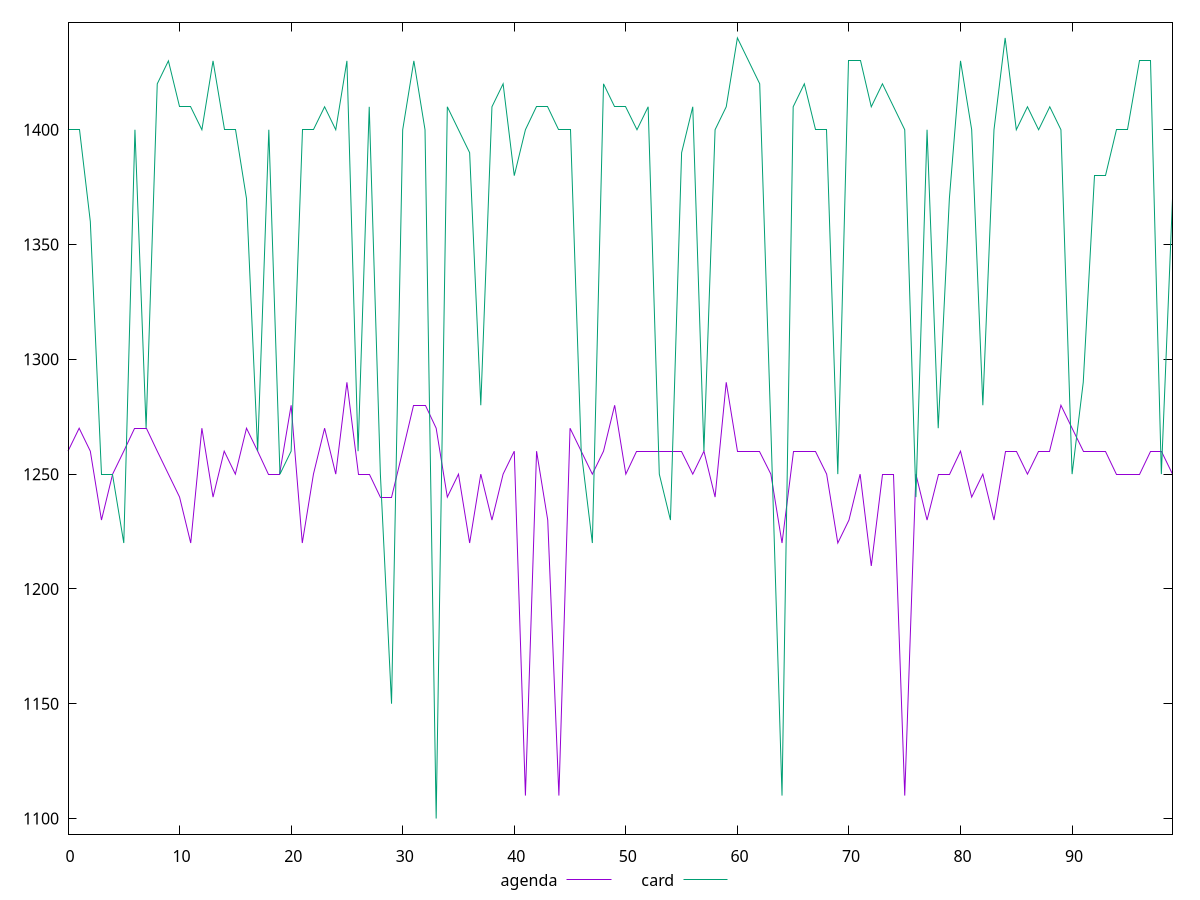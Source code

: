reset

$agenda <<EOF
0 1260
1 1270
2 1260
3 1230
4 1250
5 1260
6 1270
7 1270
8 1260
9 1250
10 1240
11 1220
12 1270
13 1240
14 1260
15 1250
16 1270
17 1260
18 1250
19 1250
20 1280
21 1220
22 1250
23 1270
24 1250
25 1290
26 1250
27 1250
28 1240
29 1240
30 1260
31 1280
32 1280
33 1270
34 1240
35 1250
36 1220
37 1250
38 1230
39 1250
40 1260
41 1110
42 1260
43 1230
44 1110
45 1270
46 1260
47 1250
48 1260
49 1280
50 1250
51 1260
52 1260
53 1260
54 1260
55 1260
56 1250
57 1260
58 1240
59 1290
60 1260
61 1260
62 1260
63 1250
64 1220
65 1260
66 1260
67 1260
68 1250
69 1220
70 1230
71 1250
72 1210
73 1250
74 1250
75 1110
76 1250
77 1230
78 1250
79 1250
80 1260
81 1240
82 1250
83 1230
84 1260
85 1260
86 1250
87 1260
88 1260
89 1280
90 1270
91 1260
92 1260
93 1260
94 1250
95 1250
96 1250
97 1260
98 1260
99 1250
EOF

$card <<EOF
0 1400
1 1400
2 1360
3 1250
4 1250
5 1220
6 1400
7 1270
8 1420
9 1430
10 1410
11 1410
12 1400
13 1430
14 1400
15 1400
16 1370
17 1260
18 1400
19 1250
20 1260
21 1400
22 1400
23 1410
24 1400
25 1430
26 1260
27 1410
28 1250
29 1150
30 1400
31 1430
32 1400
33 1100
34 1410
35 1400
36 1390
37 1280
38 1410
39 1420
40 1380
41 1400
42 1410
43 1410
44 1400
45 1400
46 1260
47 1220
48 1420
49 1410
50 1410
51 1400
52 1410
53 1250
54 1230
55 1390
56 1410
57 1260
58 1400
59 1410
60 1440
62 1420
63 1270
64 1110
65 1410
66 1420
67 1400
68 1400
69 1250
70 1430
71 1430
72 1410
73 1420
74 1410
75 1400
76 1240
77 1400
78 1270
79 1370
80 1430
81 1400
82 1280
83 1400
84 1440
85 1400
86 1410
87 1400
88 1410
89 1400
90 1250
91 1290
92 1380
93 1380
94 1400
95 1400
96 1430
97 1430
98 1250
99 1370
EOF

set key outside below
set xrange [0:99]
set yrange [1093.2:1446.8]
set trange [1093.2:1446.8]
set terminal svg size 640, 520 enhanced background rgb 'white'
set output "reports/report_00030_2021-02-24T20-42-31.540Z/uses-http2/comparison/line/1_vs_2.svg"

plot $agenda title "agenda" with line, \
     $card title "card" with line

reset
